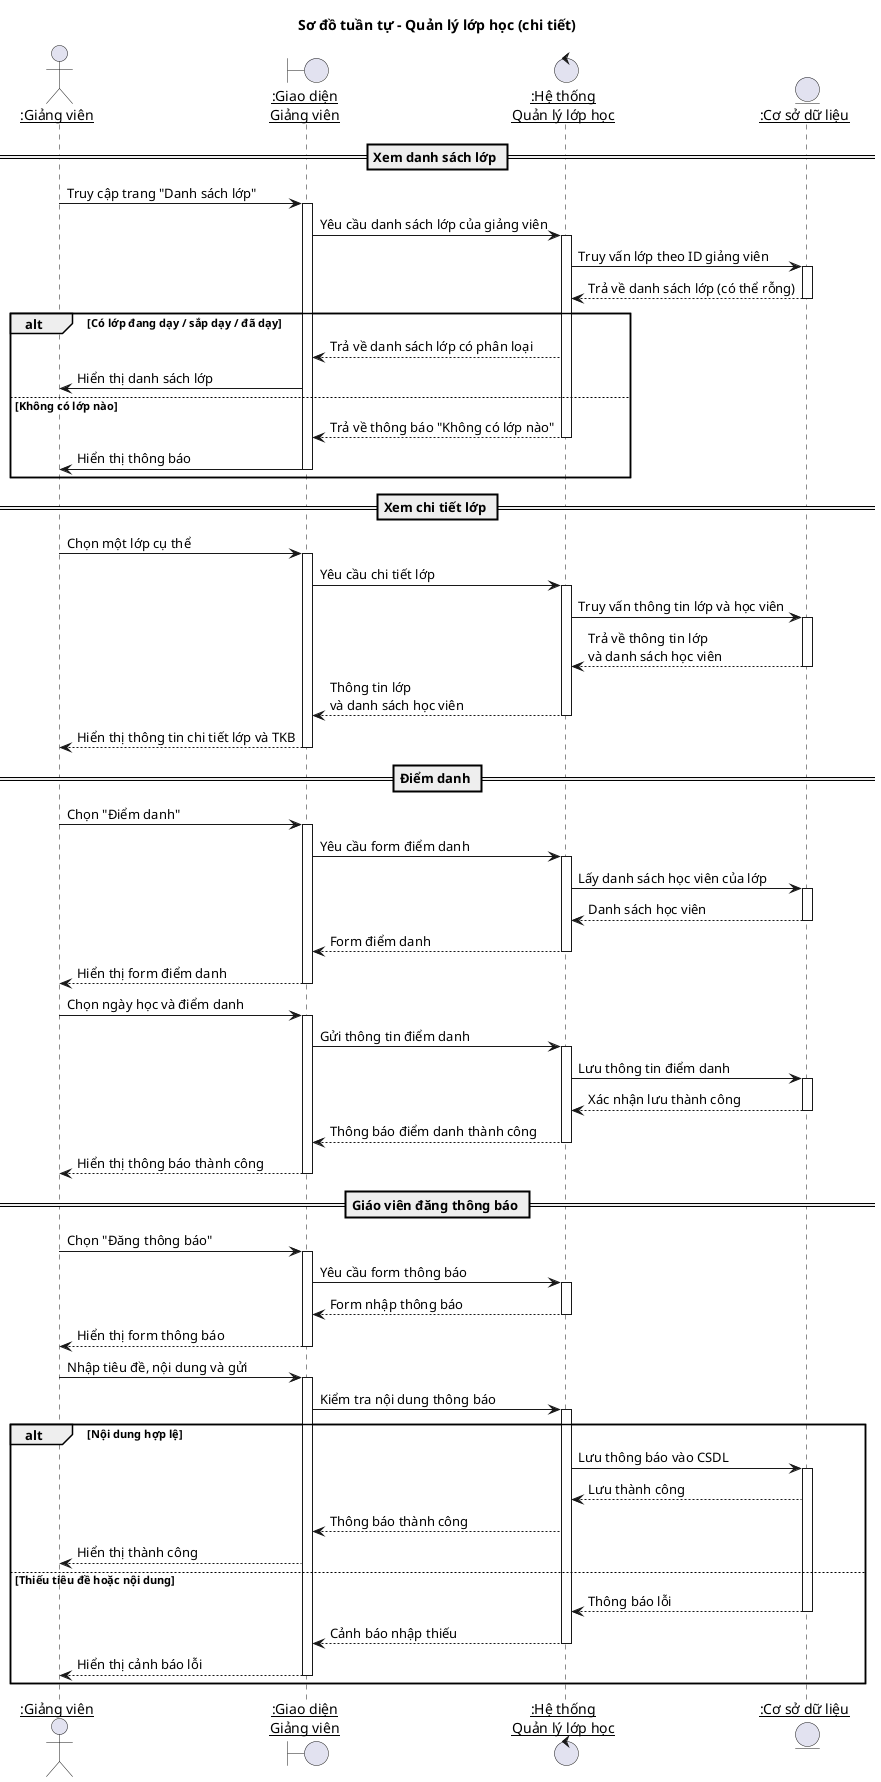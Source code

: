 @startuml
title Sơ đồ tuần tự - Quản lý lớp học (chi tiết)

skinparam participantPadding 20
skinparam boxPadding 10

actor "<u>:Giảng viên" as Teacher
boundary "<u>:Giao diện\n<u>Giảng viên" as UI
control "<u>:Hệ thống\n<u>Quản lý lớp học" as ClassSystem
entity "<u>:Cơ sở dữ liệu" as DB

== Xem danh sách lớp ==
Teacher -> UI: Truy cập trang "Danh sách lớp"
activate UI
UI -> ClassSystem: Yêu cầu danh sách lớp của giảng viên
activate ClassSystem
ClassSystem -> DB: Truy vấn lớp theo ID giảng viên
activate DB
DB --> ClassSystem: Trả về danh sách lớp (có thể rỗng)
deactivate DB

alt Có lớp đang dạy / sắp dạy / đã dạy
    ClassSystem --> UI: Trả về danh sách lớp có phân loại
    UI -> Teacher: Hiển thị danh sách lớp
else Không có lớp nào
    ClassSystem --> UI: Trả về thông báo "Không có lớp nào"
    deactivate ClassSystem
    UI -> Teacher: Hiển thị thông báo
    deactivate UI
end

== Xem chi tiết lớp ==
Teacher -> UI: Chọn một lớp cụ thể
activate UI
UI -> ClassSystem: Yêu cầu chi tiết lớp
activate ClassSystem
ClassSystem -> DB: Truy vấn thông tin lớp và học viên
activate DB
DB --> ClassSystem: Trả về thông tin lớp\nvà danh sách học viên
deactivate DB
ClassSystem --> UI: Thông tin lớp\nvà danh sách học viên
deactivate ClassSystem
UI --> Teacher: Hiển thị thông tin chi tiết lớp và TKB
deactivate UI

== Điểm danh ==
Teacher -> UI: Chọn "Điểm danh"
activate UI
UI -> ClassSystem: Yêu cầu form điểm danh
activate ClassSystem
ClassSystem -> DB: Lấy danh sách học viên của lớp
activate DB
DB --> ClassSystem: Danh sách học viên
deactivate DB
ClassSystem --> UI: Form điểm danh
deactivate ClassSystem
UI --> Teacher: Hiển thị form điểm danh
deactivate UI

Teacher -> UI: Chọn ngày học và điểm danh
activate UI
UI -> ClassSystem: Gửi thông tin điểm danh
activate ClassSystem

ClassSystem -> DB: Lưu thông tin điểm danh
activate DB
DB --> ClassSystem: Xác nhận lưu thành công
deactivate DB
ClassSystem --> UI: Thông báo điểm danh thành công
deactivate ClassSystem
UI --> Teacher: Hiển thị thông báo thành công
deactivate UI


== Giáo viên đăng thông báo ==
Teacher -> UI: Chọn "Đăng thông báo"
activate UI
UI -> ClassSystem: Yêu cầu form thông báo
activate ClassSystem
ClassSystem --> UI: Form nhập thông báo
deactivate ClassSystem
UI --> Teacher: Hiển thị form thông báo
deactivate UI

Teacher -> UI: Nhập tiêu đề, nội dung và gửi
activate UI
UI -> ClassSystem: Kiểm tra nội dung thông báo
activate ClassSystem

alt Nội dung hợp lệ
    ClassSystem -> DB: Lưu thông báo vào CSDL
    activate DB
    DB --> ClassSystem: Lưu thành công
    ClassSystem --> UI: Thông báo thành công
    UI --> Teacher: Hiển thị thành công
else Thiếu tiêu đề hoặc nội dung
    DB --> ClassSystem: Thông báo lỗi
    deactivate DB
    ClassSystem --> UI: Cảnh báo nhập thiếu
    deactivate ClassSystem
    UI --> Teacher: Hiển thị cảnh báo lỗi
    deactivate UI
end

@enduml
